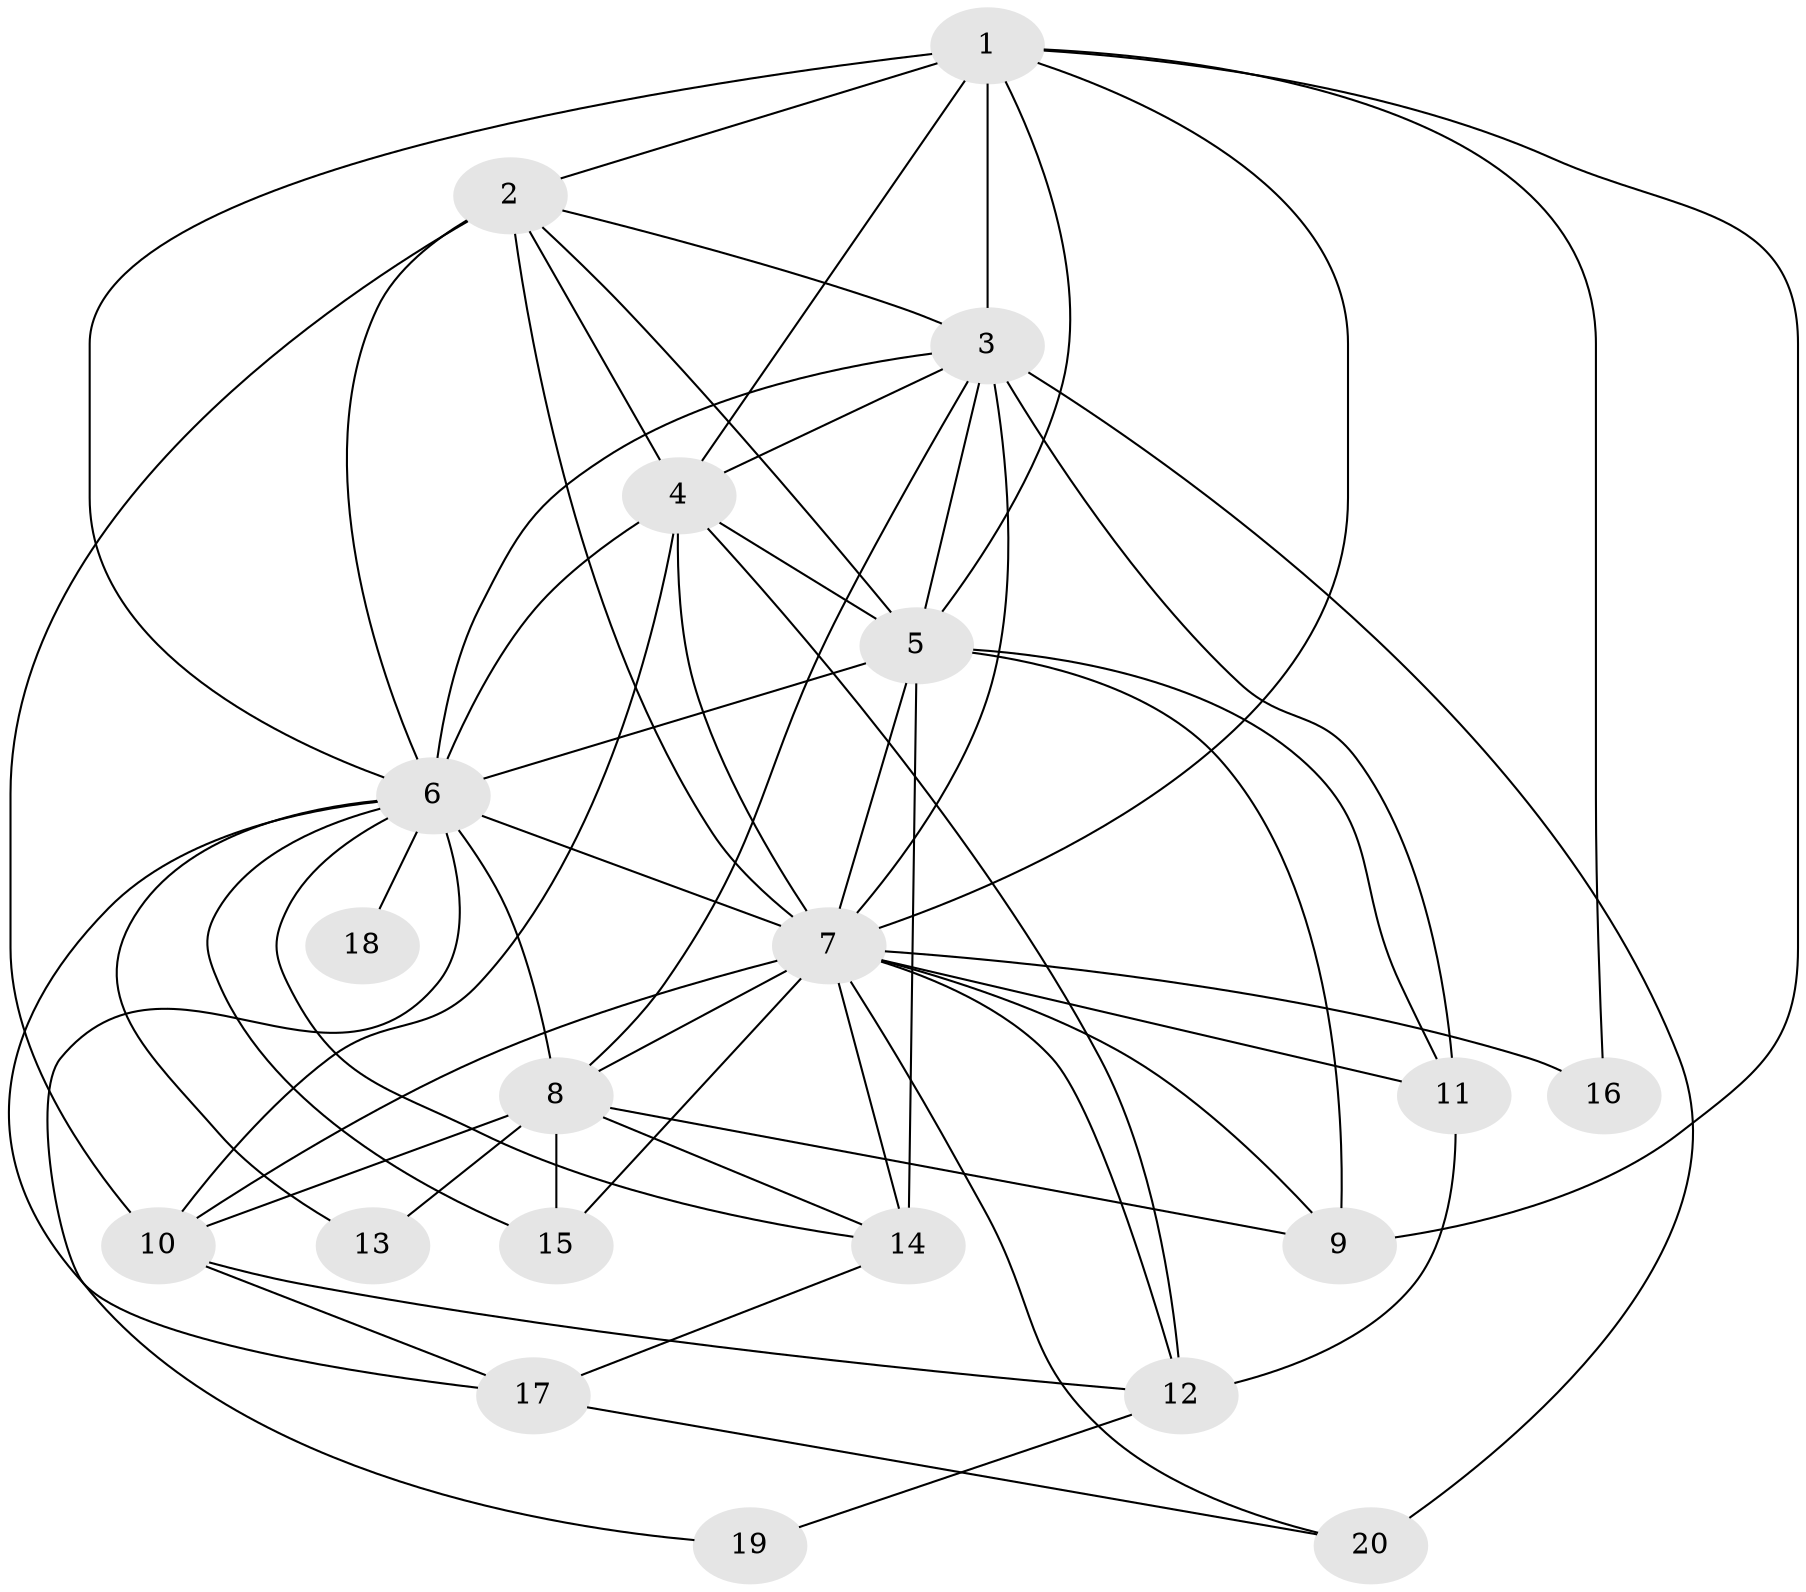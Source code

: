 // original degree distribution, {14: 0.06779661016949153, 16: 0.01694915254237288, 20: 0.01694915254237288, 18: 0.01694915254237288, 13: 0.03389830508474576, 22: 0.01694915254237288, 4: 0.06779661016949153, 2: 0.5423728813559322, 3: 0.1864406779661017, 7: 0.01694915254237288, 8: 0.01694915254237288}
// Generated by graph-tools (version 1.1) at 2025/49/03/04/25 22:49:21]
// undirected, 20 vertices, 59 edges
graph export_dot {
  node [color=gray90,style=filled];
  1;
  2;
  3;
  4;
  5;
  6;
  7;
  8;
  9;
  10;
  11;
  12;
  13;
  14;
  15;
  16;
  17;
  18;
  19;
  20;
  1 -- 2 [weight=3.0];
  1 -- 3 [weight=4.0];
  1 -- 4 [weight=2.0];
  1 -- 5 [weight=3.0];
  1 -- 6 [weight=4.0];
  1 -- 7 [weight=2.0];
  1 -- 9 [weight=4.0];
  1 -- 16 [weight=1.0];
  2 -- 3 [weight=2.0];
  2 -- 4 [weight=1.0];
  2 -- 5 [weight=1.0];
  2 -- 6 [weight=2.0];
  2 -- 7 [weight=2.0];
  2 -- 10 [weight=3.0];
  3 -- 4 [weight=2.0];
  3 -- 5 [weight=2.0];
  3 -- 6 [weight=4.0];
  3 -- 7 [weight=7.0];
  3 -- 8 [weight=2.0];
  3 -- 11 [weight=1.0];
  3 -- 20 [weight=2.0];
  4 -- 5 [weight=1.0];
  4 -- 6 [weight=3.0];
  4 -- 7 [weight=1.0];
  4 -- 10 [weight=1.0];
  4 -- 12 [weight=3.0];
  5 -- 6 [weight=2.0];
  5 -- 7 [weight=1.0];
  5 -- 9 [weight=1.0];
  5 -- 11 [weight=1.0];
  5 -- 14 [weight=7.0];
  6 -- 7 [weight=3.0];
  6 -- 8 [weight=10.0];
  6 -- 13 [weight=1.0];
  6 -- 14 [weight=1.0];
  6 -- 15 [weight=1.0];
  6 -- 17 [weight=1.0];
  6 -- 18 [weight=1.0];
  6 -- 19 [weight=1.0];
  7 -- 8 [weight=2.0];
  7 -- 9 [weight=1.0];
  7 -- 10 [weight=1.0];
  7 -- 11 [weight=2.0];
  7 -- 12 [weight=1.0];
  7 -- 14 [weight=1.0];
  7 -- 15 [weight=1.0];
  7 -- 16 [weight=2.0];
  7 -- 20 [weight=1.0];
  8 -- 9 [weight=1.0];
  8 -- 10 [weight=1.0];
  8 -- 13 [weight=1.0];
  8 -- 14 [weight=3.0];
  8 -- 15 [weight=2.0];
  10 -- 12 [weight=1.0];
  10 -- 17 [weight=1.0];
  11 -- 12 [weight=1.0];
  12 -- 19 [weight=1.0];
  14 -- 17 [weight=1.0];
  17 -- 20 [weight=1.0];
}

